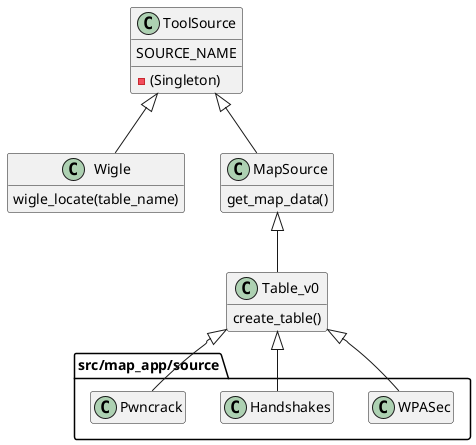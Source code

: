 @startuml
hide empty members
class Table_v0{
    create_table()
}

class ToolSource{
    - (Singleton)
    SOURCE_NAME
}

class Wigle{
   wigle_locate(table_name)
}

class MapSource {
    get_map_data()
}

ToolSource <|-- MapSource
ToolSource <|-- Wigle

package "src/map_app/source" {
    Table_v0 <|-- WPASec
    Table_v0 <|-- Handshakes
    Table_v0 <|-- Pwncrack
}

MapSource <|-- Table_v0

@enduml